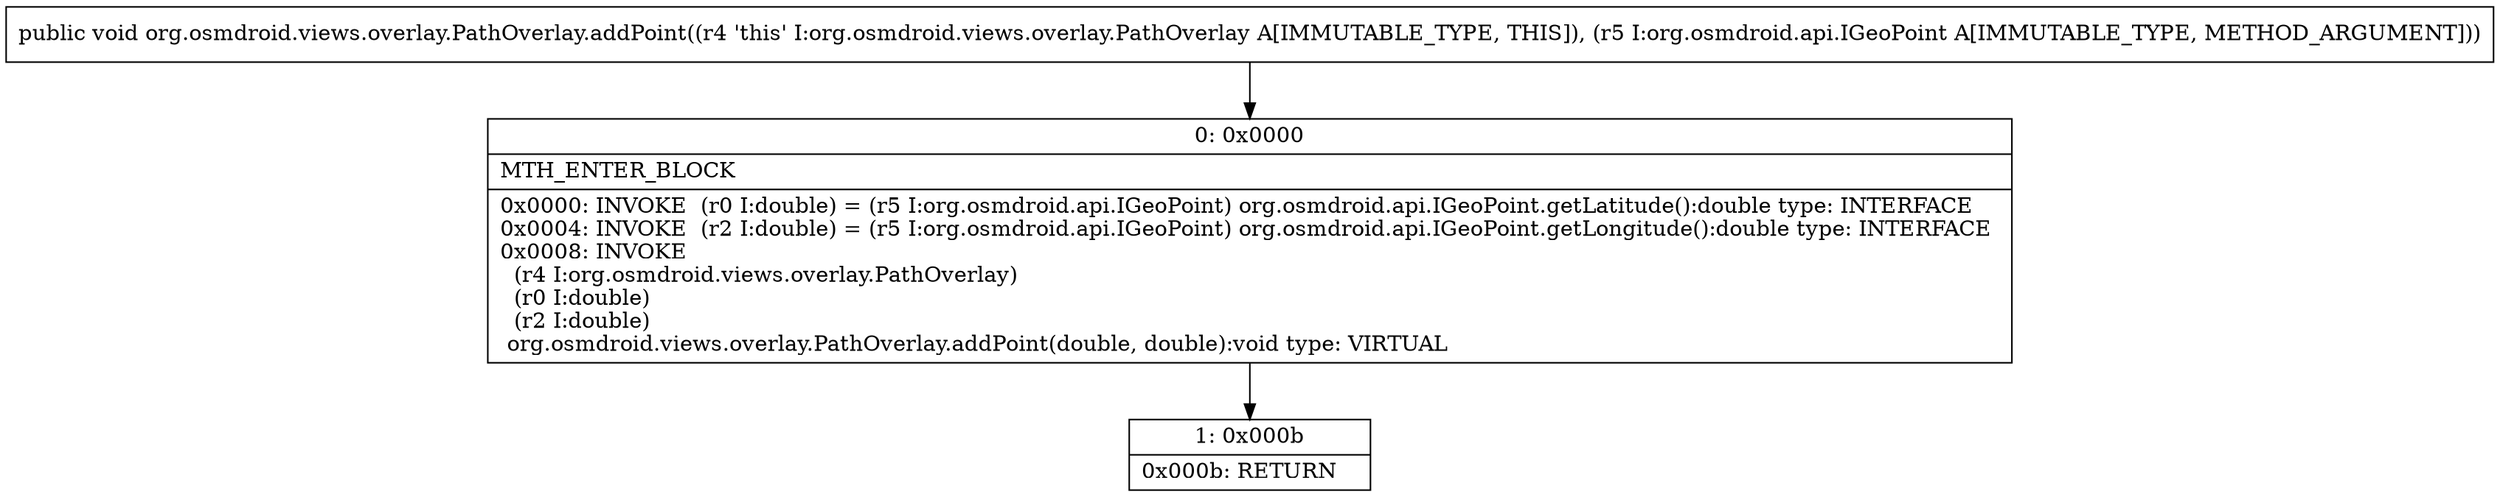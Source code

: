 digraph "CFG fororg.osmdroid.views.overlay.PathOverlay.addPoint(Lorg\/osmdroid\/api\/IGeoPoint;)V" {
Node_0 [shape=record,label="{0\:\ 0x0000|MTH_ENTER_BLOCK\l|0x0000: INVOKE  (r0 I:double) = (r5 I:org.osmdroid.api.IGeoPoint) org.osmdroid.api.IGeoPoint.getLatitude():double type: INTERFACE \l0x0004: INVOKE  (r2 I:double) = (r5 I:org.osmdroid.api.IGeoPoint) org.osmdroid.api.IGeoPoint.getLongitude():double type: INTERFACE \l0x0008: INVOKE  \l  (r4 I:org.osmdroid.views.overlay.PathOverlay)\l  (r0 I:double)\l  (r2 I:double)\l org.osmdroid.views.overlay.PathOverlay.addPoint(double, double):void type: VIRTUAL \l}"];
Node_1 [shape=record,label="{1\:\ 0x000b|0x000b: RETURN   \l}"];
MethodNode[shape=record,label="{public void org.osmdroid.views.overlay.PathOverlay.addPoint((r4 'this' I:org.osmdroid.views.overlay.PathOverlay A[IMMUTABLE_TYPE, THIS]), (r5 I:org.osmdroid.api.IGeoPoint A[IMMUTABLE_TYPE, METHOD_ARGUMENT])) }"];
MethodNode -> Node_0;
Node_0 -> Node_1;
}

